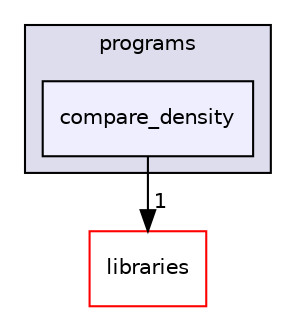 digraph "xmipp/applications/programs/compare_density" {
  compound=true
  node [ fontsize="10", fontname="Helvetica"];
  edge [ labelfontsize="10", labelfontname="Helvetica"];
  subgraph clusterdir_592b16dc4070b933e5655da2b0d20bbb {
    graph [ bgcolor="#ddddee", pencolor="black", label="programs" fontname="Helvetica", fontsize="10", URL="dir_592b16dc4070b933e5655da2b0d20bbb.html"]
  dir_c6154541e6cfd8db5b376c751f21a68a [shape=box, label="compare_density", style="filled", fillcolor="#eeeeff", pencolor="black", URL="dir_c6154541e6cfd8db5b376c751f21a68a.html"];
  }
  dir_29dba3f3840f20df3b04d1972e99046b [shape=box label="libraries" fillcolor="white" style="filled" color="red" URL="dir_29dba3f3840f20df3b04d1972e99046b.html"];
  dir_c6154541e6cfd8db5b376c751f21a68a->dir_29dba3f3840f20df3b04d1972e99046b [headlabel="1", labeldistance=1.5 headhref="dir_000055_000027.html"];
}
